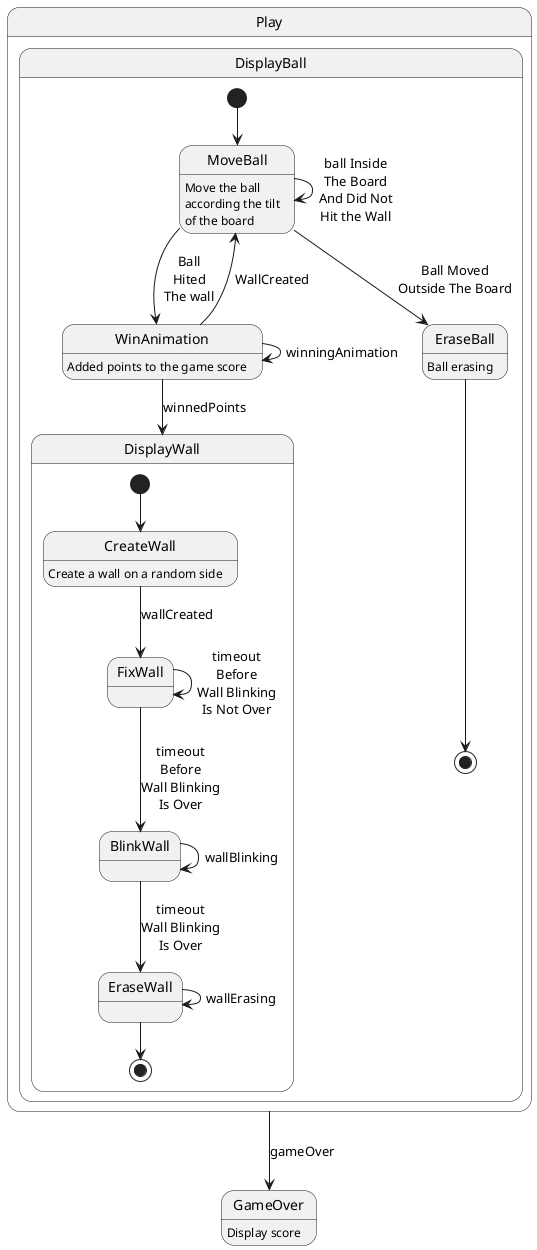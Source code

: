 @startuml

state Play {

    state DisplayBall {
        [*] --> MoveBall
        MoveBall : Move the ball\naccording the tilt\nof the board
        MoveBall --> MoveBall : ball Inside\nThe Board\nAnd Did Not\nHit the Wall
        MoveBall --> WinAnimation : Ball\nHited\nThe wall
        MoveBall --> EraseBall :  Ball Moved\nOutside The Board

        WinAnimation : Added points to the game score
        WinAnimation --> WinAnimation : winningAnimation
        WinAnimation --> DisplayWall : winnedPoints
        WinAnimation --> MoveBall : WallCreated

        EraseBall : Ball erasing
        EraseBall --> [*]
    }

    state DisplayWall {
        [*] --> CreateWall
        CreateWall : Create a wall on a random side
        CreateWall --> FixWall : wallCreated

        FixWall --> FixWall : timeout\nBefore\nWall Blinking\nIs Not Over
        FixWall --> BlinkWall : timeout\nBefore\nWall Blinking\nIs Over
        
        BlinkWall --> BlinkWall : wallBlinking
        BlinkWall --> EraseWall : timeout\nWall Blinking\nIs Over

        EraseWall --> EraseWall : wallErasing
        EraseWall --> [*]
    }
}

Play --> GameOver : gameOver
GameOver : Display score

@enduml
